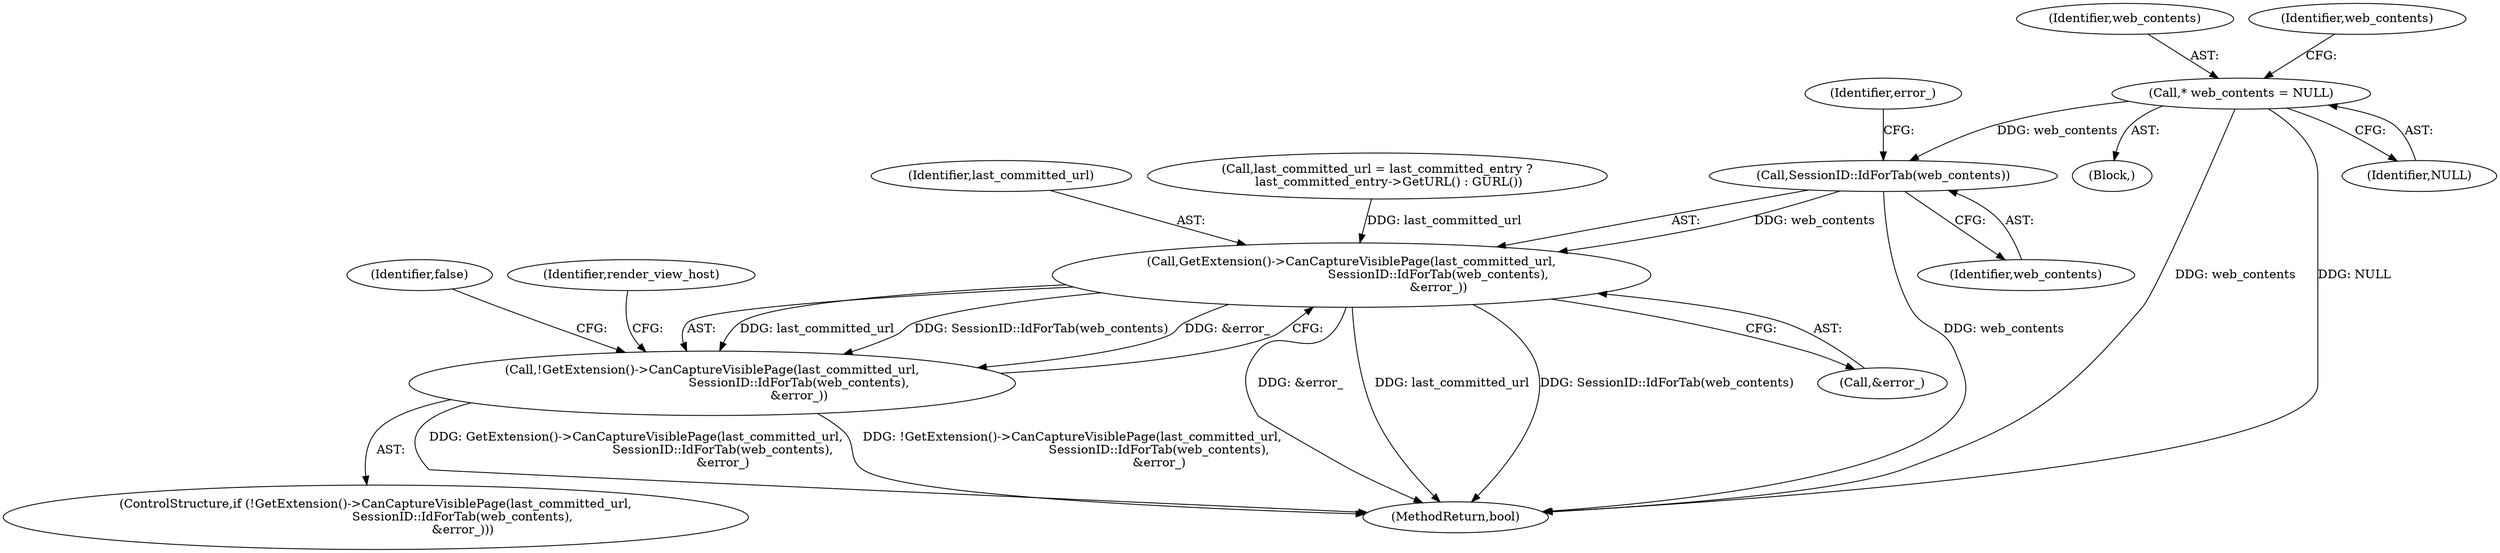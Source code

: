 digraph "0_Chrome_016da29386308754274675e65fdb73cf9d59dc2d@pointer" {
"1000126" [label="(Call,* web_contents = NULL)"];
"1000210" [label="(Call,SessionID::IdForTab(web_contents))"];
"1000208" [label="(Call,GetExtension()->CanCaptureVisiblePage(last_committed_url,\n                                             SessionID::IdForTab(web_contents),\n                                             &error_))"];
"1000207" [label="(Call,!GetExtension()->CanCaptureVisiblePage(last_committed_url,\n                                             SessionID::IdForTab(web_contents),\n                                             &error_))"];
"1000127" [label="(Identifier,web_contents)"];
"1000111" [label="(Block,)"];
"1000209" [label="(Identifier,last_committed_url)"];
"1000206" [label="(ControlStructure,if (!GetExtension()->CanCaptureVisiblePage(last_committed_url,\n                                             SessionID::IdForTab(web_contents),\n                                             &error_)))"];
"1000243" [label="(MethodReturn,bool)"];
"1000126" [label="(Call,* web_contents = NULL)"];
"1000210" [label="(Call,SessionID::IdForTab(web_contents))"];
"1000211" [label="(Identifier,web_contents)"];
"1000212" [label="(Call,&error_)"];
"1000216" [label="(Identifier,false)"];
"1000207" [label="(Call,!GetExtension()->CanCaptureVisiblePage(last_committed_url,\n                                             SessionID::IdForTab(web_contents),\n                                             &error_))"];
"1000200" [label="(Call,last_committed_url = last_committed_entry ?\n      last_committed_entry->GetURL() : GURL())"];
"1000219" [label="(Identifier,render_view_host)"];
"1000213" [label="(Identifier,error_)"];
"1000128" [label="(Identifier,NULL)"];
"1000133" [label="(Identifier,web_contents)"];
"1000208" [label="(Call,GetExtension()->CanCaptureVisiblePage(last_committed_url,\n                                             SessionID::IdForTab(web_contents),\n                                             &error_))"];
"1000126" -> "1000111"  [label="AST: "];
"1000126" -> "1000128"  [label="CFG: "];
"1000127" -> "1000126"  [label="AST: "];
"1000128" -> "1000126"  [label="AST: "];
"1000133" -> "1000126"  [label="CFG: "];
"1000126" -> "1000243"  [label="DDG: web_contents"];
"1000126" -> "1000243"  [label="DDG: NULL"];
"1000126" -> "1000210"  [label="DDG: web_contents"];
"1000210" -> "1000208"  [label="AST: "];
"1000210" -> "1000211"  [label="CFG: "];
"1000211" -> "1000210"  [label="AST: "];
"1000213" -> "1000210"  [label="CFG: "];
"1000210" -> "1000243"  [label="DDG: web_contents"];
"1000210" -> "1000208"  [label="DDG: web_contents"];
"1000208" -> "1000207"  [label="AST: "];
"1000208" -> "1000212"  [label="CFG: "];
"1000209" -> "1000208"  [label="AST: "];
"1000212" -> "1000208"  [label="AST: "];
"1000207" -> "1000208"  [label="CFG: "];
"1000208" -> "1000243"  [label="DDG: &error_"];
"1000208" -> "1000243"  [label="DDG: last_committed_url"];
"1000208" -> "1000243"  [label="DDG: SessionID::IdForTab(web_contents)"];
"1000208" -> "1000207"  [label="DDG: last_committed_url"];
"1000208" -> "1000207"  [label="DDG: SessionID::IdForTab(web_contents)"];
"1000208" -> "1000207"  [label="DDG: &error_"];
"1000200" -> "1000208"  [label="DDG: last_committed_url"];
"1000207" -> "1000206"  [label="AST: "];
"1000216" -> "1000207"  [label="CFG: "];
"1000219" -> "1000207"  [label="CFG: "];
"1000207" -> "1000243"  [label="DDG: GetExtension()->CanCaptureVisiblePage(last_committed_url,\n                                             SessionID::IdForTab(web_contents),\n                                             &error_)"];
"1000207" -> "1000243"  [label="DDG: !GetExtension()->CanCaptureVisiblePage(last_committed_url,\n                                             SessionID::IdForTab(web_contents),\n                                             &error_)"];
}
